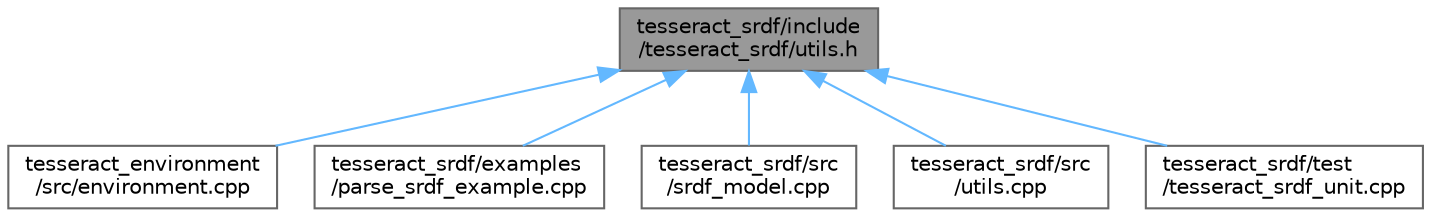 digraph "tesseract_srdf/include/tesseract_srdf/utils.h"
{
 // LATEX_PDF_SIZE
  bgcolor="transparent";
  edge [fontname=Helvetica,fontsize=10,labelfontname=Helvetica,labelfontsize=10];
  node [fontname=Helvetica,fontsize=10,shape=box,height=0.2,width=0.4];
  Node1 [label="tesseract_srdf/include\l/tesseract_srdf/utils.h",height=0.2,width=0.4,color="gray40", fillcolor="grey60", style="filled", fontcolor="black",tooltip="Tesseract SRDF utility functions."];
  Node1 -> Node2 [dir="back",color="steelblue1",style="solid"];
  Node2 [label="tesseract_environment\l/src/environment.cpp",height=0.2,width=0.4,color="grey40", fillcolor="white", style="filled",URL="$dc/d82/environment_8cpp.html",tooltip="Tesseract environment interface implementation."];
  Node1 -> Node3 [dir="back",color="steelblue1",style="solid"];
  Node3 [label="tesseract_srdf/examples\l/parse_srdf_example.cpp",height=0.2,width=0.4,color="grey40", fillcolor="white", style="filled",URL="$d3/d2e/parse__srdf__example_8cpp.html",tooltip=" "];
  Node1 -> Node4 [dir="back",color="steelblue1",style="solid"];
  Node4 [label="tesseract_srdf/src\l/srdf_model.cpp",height=0.2,width=0.4,color="grey40", fillcolor="white", style="filled",URL="$d6/de2/srdf__model_8cpp.html",tooltip="Parse srdf xml."];
  Node1 -> Node5 [dir="back",color="steelblue1",style="solid"];
  Node5 [label="tesseract_srdf/src\l/utils.cpp",height=0.2,width=0.4,color="grey40", fillcolor="white", style="filled",URL="$db/d3a/tesseract__srdf_2src_2utils_8cpp.html",tooltip="Tesseract SRDF utility functions."];
  Node1 -> Node6 [dir="back",color="steelblue1",style="solid"];
  Node6 [label="tesseract_srdf/test\l/tesseract_srdf_unit.cpp",height=0.2,width=0.4,color="grey40", fillcolor="white", style="filled",URL="$d3/d6b/tesseract__srdf__unit_8cpp.html",tooltip=" "];
}
